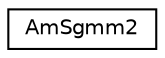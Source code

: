 digraph "Graphical Class Hierarchy"
{
  edge [fontname="Helvetica",fontsize="10",labelfontname="Helvetica",labelfontsize="10"];
  node [fontname="Helvetica",fontsize="10",shape=record];
  rankdir="LR";
  Node0 [label="AmSgmm2",height=0.2,width=0.4,color="black", fillcolor="white", style="filled",URL="$classkaldi_1_1AmSgmm2.html",tooltip="Class for definition of the subspace Gmm acoustic model. "];
}
